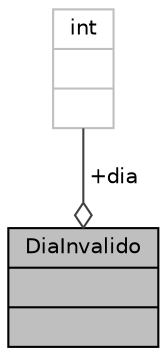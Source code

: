 digraph "DiaInvalido"
{
 // LATEX_PDF_SIZE
  edge [fontname="Helvetica",fontsize="10",labelfontname="Helvetica",labelfontsize="10"];
  node [fontname="Helvetica",fontsize="10",shape=record];
  Node1 [label="{DiaInvalido\n||}",height=0.2,width=0.4,color="black", fillcolor="grey75", style="filled", fontcolor="black",tooltip="Estrutura para representar uma exceção de dia inválido."];
  Node2 -> Node1 [color="grey25",fontsize="10",style="solid",label=" +dia" ,arrowhead="odiamond",fontname="Helvetica"];
  Node2 [label="{int\n||}",height=0.2,width=0.4,color="grey75", fillcolor="white", style="filled",tooltip=" "];
}
